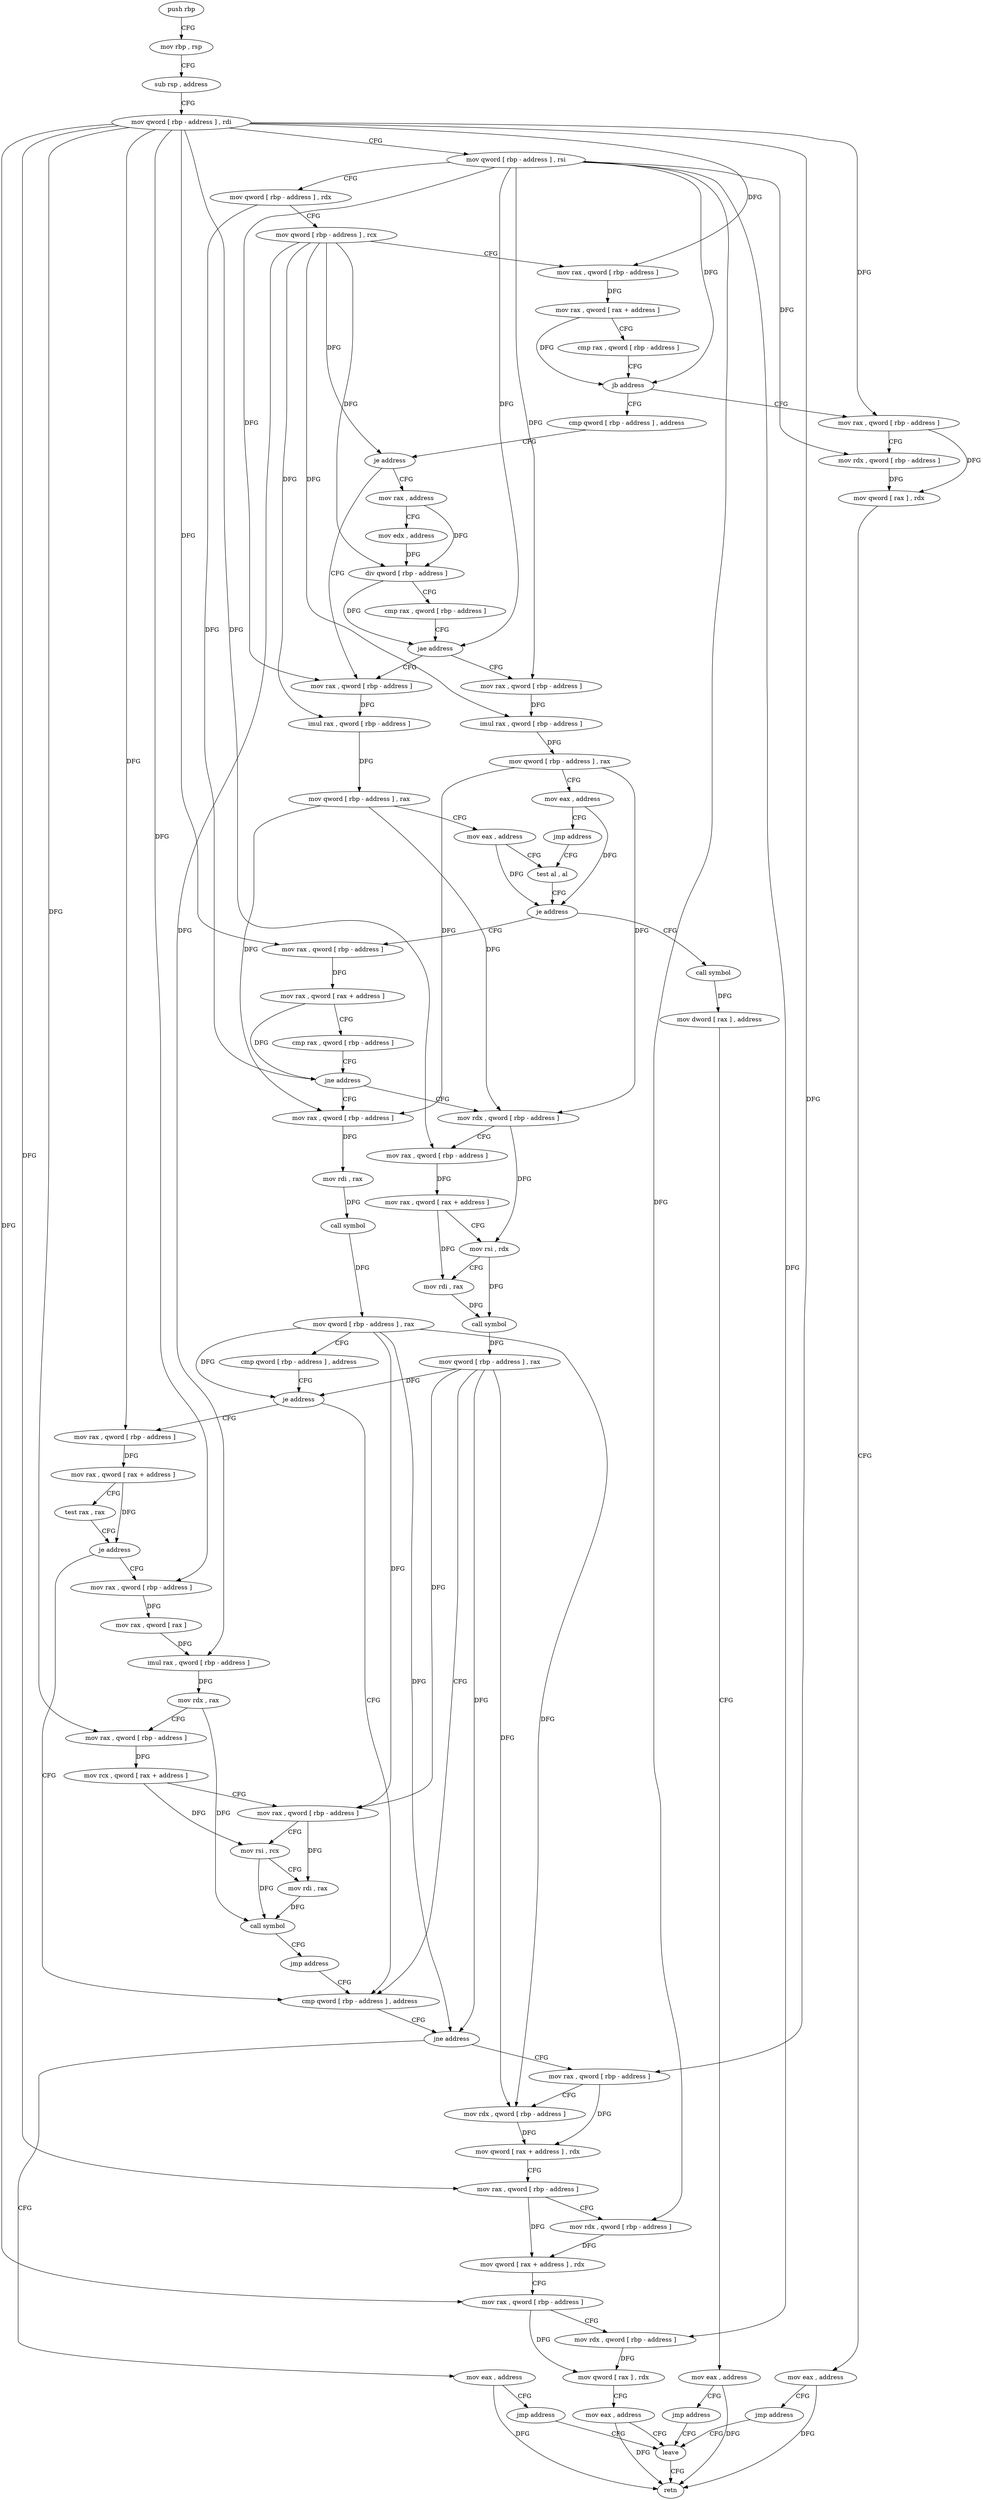 digraph "func" {
"4493936" [label = "push rbp" ]
"4493937" [label = "mov rbp , rsp" ]
"4493940" [label = "sub rsp , address" ]
"4493944" [label = "mov qword [ rbp - address ] , rdi" ]
"4493948" [label = "mov qword [ rbp - address ] , rsi" ]
"4493952" [label = "mov qword [ rbp - address ] , rdx" ]
"4493956" [label = "mov qword [ rbp - address ] , rcx" ]
"4493960" [label = "mov rax , qword [ rbp - address ]" ]
"4493964" [label = "mov rax , qword [ rax + address ]" ]
"4493968" [label = "cmp rax , qword [ rbp - address ]" ]
"4493972" [label = "jb address" ]
"4493995" [label = "cmp qword [ rbp - address ] , address" ]
"4493974" [label = "mov rax , qword [ rbp - address ]" ]
"4494000" [label = "je address" ]
"4494044" [label = "mov rax , qword [ rbp - address ]" ]
"4494002" [label = "mov rax , address" ]
"4493978" [label = "mov rdx , qword [ rbp - address ]" ]
"4493982" [label = "mov qword [ rax ] , rdx" ]
"4493985" [label = "mov eax , address" ]
"4493990" [label = "jmp address" ]
"4494258" [label = "leave" ]
"4494048" [label = "imul rax , qword [ rbp - address ]" ]
"4494053" [label = "mov qword [ rbp - address ] , rax" ]
"4494057" [label = "mov eax , address" ]
"4494062" [label = "test al , al" ]
"4494009" [label = "mov edx , address" ]
"4494014" [label = "div qword [ rbp - address ]" ]
"4494018" [label = "cmp rax , qword [ rbp - address ]" ]
"4494022" [label = "jae address" ]
"4494024" [label = "mov rax , qword [ rbp - address ]" ]
"4494259" [label = "retn" ]
"4494087" [label = "mov rax , qword [ rbp - address ]" ]
"4494091" [label = "mov rax , qword [ rax + address ]" ]
"4494095" [label = "cmp rax , qword [ rbp - address ]" ]
"4494099" [label = "jne address" ]
"4494177" [label = "mov rdx , qword [ rbp - address ]" ]
"4494101" [label = "mov rax , qword [ rbp - address ]" ]
"4494066" [label = "call symbol" ]
"4494071" [label = "mov dword [ rax ] , address" ]
"4494077" [label = "mov eax , address" ]
"4494082" [label = "jmp address" ]
"4494028" [label = "imul rax , qword [ rbp - address ]" ]
"4494033" [label = "mov qword [ rbp - address ] , rax" ]
"4494037" [label = "mov eax , address" ]
"4494042" [label = "jmp address" ]
"4494181" [label = "mov rax , qword [ rbp - address ]" ]
"4494185" [label = "mov rax , qword [ rax + address ]" ]
"4494189" [label = "mov rsi , rdx" ]
"4494192" [label = "mov rdi , rax" ]
"4494195" [label = "call symbol" ]
"4494200" [label = "mov qword [ rbp - address ] , rax" ]
"4494204" [label = "cmp qword [ rbp - address ] , address" ]
"4494105" [label = "mov rdi , rax" ]
"4494108" [label = "call symbol" ]
"4494113" [label = "mov qword [ rbp - address ] , rax" ]
"4494117" [label = "cmp qword [ rbp - address ] , address" ]
"4494122" [label = "je address" ]
"4494124" [label = "mov rax , qword [ rbp - address ]" ]
"4494064" [label = "je address" ]
"4494218" [label = "mov rax , qword [ rbp - address ]" ]
"4494222" [label = "mov rdx , qword [ rbp - address ]" ]
"4494226" [label = "mov qword [ rax + address ] , rdx" ]
"4494230" [label = "mov rax , qword [ rbp - address ]" ]
"4494234" [label = "mov rdx , qword [ rbp - address ]" ]
"4494238" [label = "mov qword [ rax + address ] , rdx" ]
"4494242" [label = "mov rax , qword [ rbp - address ]" ]
"4494246" [label = "mov rdx , qword [ rbp - address ]" ]
"4494250" [label = "mov qword [ rax ] , rdx" ]
"4494253" [label = "mov eax , address" ]
"4494211" [label = "mov eax , address" ]
"4494216" [label = "jmp address" ]
"4494209" [label = "jne address" ]
"4494128" [label = "mov rax , qword [ rax + address ]" ]
"4494132" [label = "test rax , rax" ]
"4494135" [label = "je address" ]
"4494137" [label = "mov rax , qword [ rbp - address ]" ]
"4494141" [label = "mov rax , qword [ rax ]" ]
"4494144" [label = "imul rax , qword [ rbp - address ]" ]
"4494149" [label = "mov rdx , rax" ]
"4494152" [label = "mov rax , qword [ rbp - address ]" ]
"4494156" [label = "mov rcx , qword [ rax + address ]" ]
"4494160" [label = "mov rax , qword [ rbp - address ]" ]
"4494164" [label = "mov rsi , rcx" ]
"4494167" [label = "mov rdi , rax" ]
"4494170" [label = "call symbol" ]
"4494175" [label = "jmp address" ]
"4493936" -> "4493937" [ label = "CFG" ]
"4493937" -> "4493940" [ label = "CFG" ]
"4493940" -> "4493944" [ label = "CFG" ]
"4493944" -> "4493948" [ label = "CFG" ]
"4493944" -> "4493960" [ label = "DFG" ]
"4493944" -> "4493974" [ label = "DFG" ]
"4493944" -> "4494087" [ label = "DFG" ]
"4493944" -> "4494181" [ label = "DFG" ]
"4493944" -> "4494124" [ label = "DFG" ]
"4493944" -> "4494218" [ label = "DFG" ]
"4493944" -> "4494230" [ label = "DFG" ]
"4493944" -> "4494242" [ label = "DFG" ]
"4493944" -> "4494137" [ label = "DFG" ]
"4493944" -> "4494152" [ label = "DFG" ]
"4493948" -> "4493952" [ label = "CFG" ]
"4493948" -> "4493972" [ label = "DFG" ]
"4493948" -> "4493978" [ label = "DFG" ]
"4493948" -> "4494044" [ label = "DFG" ]
"4493948" -> "4494022" [ label = "DFG" ]
"4493948" -> "4494024" [ label = "DFG" ]
"4493948" -> "4494234" [ label = "DFG" ]
"4493948" -> "4494246" [ label = "DFG" ]
"4493952" -> "4493956" [ label = "CFG" ]
"4493952" -> "4494099" [ label = "DFG" ]
"4493956" -> "4493960" [ label = "CFG" ]
"4493956" -> "4494000" [ label = "DFG" ]
"4493956" -> "4494048" [ label = "DFG" ]
"4493956" -> "4494014" [ label = "DFG" ]
"4493956" -> "4494028" [ label = "DFG" ]
"4493956" -> "4494144" [ label = "DFG" ]
"4493960" -> "4493964" [ label = "DFG" ]
"4493964" -> "4493968" [ label = "CFG" ]
"4493964" -> "4493972" [ label = "DFG" ]
"4493968" -> "4493972" [ label = "CFG" ]
"4493972" -> "4493995" [ label = "CFG" ]
"4493972" -> "4493974" [ label = "CFG" ]
"4493995" -> "4494000" [ label = "CFG" ]
"4493974" -> "4493978" [ label = "CFG" ]
"4493974" -> "4493982" [ label = "DFG" ]
"4494000" -> "4494044" [ label = "CFG" ]
"4494000" -> "4494002" [ label = "CFG" ]
"4494044" -> "4494048" [ label = "DFG" ]
"4494002" -> "4494009" [ label = "CFG" ]
"4494002" -> "4494014" [ label = "DFG" ]
"4493978" -> "4493982" [ label = "DFG" ]
"4493982" -> "4493985" [ label = "CFG" ]
"4493985" -> "4493990" [ label = "CFG" ]
"4493985" -> "4494259" [ label = "DFG" ]
"4493990" -> "4494258" [ label = "CFG" ]
"4494258" -> "4494259" [ label = "CFG" ]
"4494048" -> "4494053" [ label = "DFG" ]
"4494053" -> "4494057" [ label = "CFG" ]
"4494053" -> "4494177" [ label = "DFG" ]
"4494053" -> "4494101" [ label = "DFG" ]
"4494057" -> "4494062" [ label = "CFG" ]
"4494057" -> "4494064" [ label = "DFG" ]
"4494062" -> "4494064" [ label = "CFG" ]
"4494009" -> "4494014" [ label = "DFG" ]
"4494014" -> "4494018" [ label = "CFG" ]
"4494014" -> "4494022" [ label = "DFG" ]
"4494018" -> "4494022" [ label = "CFG" ]
"4494022" -> "4494044" [ label = "CFG" ]
"4494022" -> "4494024" [ label = "CFG" ]
"4494024" -> "4494028" [ label = "DFG" ]
"4494087" -> "4494091" [ label = "DFG" ]
"4494091" -> "4494095" [ label = "CFG" ]
"4494091" -> "4494099" [ label = "DFG" ]
"4494095" -> "4494099" [ label = "CFG" ]
"4494099" -> "4494177" [ label = "CFG" ]
"4494099" -> "4494101" [ label = "CFG" ]
"4494177" -> "4494181" [ label = "CFG" ]
"4494177" -> "4494189" [ label = "DFG" ]
"4494101" -> "4494105" [ label = "DFG" ]
"4494066" -> "4494071" [ label = "DFG" ]
"4494071" -> "4494077" [ label = "CFG" ]
"4494077" -> "4494082" [ label = "CFG" ]
"4494077" -> "4494259" [ label = "DFG" ]
"4494082" -> "4494258" [ label = "CFG" ]
"4494028" -> "4494033" [ label = "DFG" ]
"4494033" -> "4494037" [ label = "CFG" ]
"4494033" -> "4494177" [ label = "DFG" ]
"4494033" -> "4494101" [ label = "DFG" ]
"4494037" -> "4494042" [ label = "CFG" ]
"4494037" -> "4494064" [ label = "DFG" ]
"4494042" -> "4494062" [ label = "CFG" ]
"4494181" -> "4494185" [ label = "DFG" ]
"4494185" -> "4494189" [ label = "CFG" ]
"4494185" -> "4494192" [ label = "DFG" ]
"4494189" -> "4494192" [ label = "CFG" ]
"4494189" -> "4494195" [ label = "DFG" ]
"4494192" -> "4494195" [ label = "DFG" ]
"4494195" -> "4494200" [ label = "DFG" ]
"4494200" -> "4494204" [ label = "CFG" ]
"4494200" -> "4494122" [ label = "DFG" ]
"4494200" -> "4494209" [ label = "DFG" ]
"4494200" -> "4494222" [ label = "DFG" ]
"4494200" -> "4494160" [ label = "DFG" ]
"4494204" -> "4494209" [ label = "CFG" ]
"4494105" -> "4494108" [ label = "DFG" ]
"4494108" -> "4494113" [ label = "DFG" ]
"4494113" -> "4494117" [ label = "CFG" ]
"4494113" -> "4494122" [ label = "DFG" ]
"4494113" -> "4494209" [ label = "DFG" ]
"4494113" -> "4494222" [ label = "DFG" ]
"4494113" -> "4494160" [ label = "DFG" ]
"4494117" -> "4494122" [ label = "CFG" ]
"4494122" -> "4494204" [ label = "CFG" ]
"4494122" -> "4494124" [ label = "CFG" ]
"4494124" -> "4494128" [ label = "DFG" ]
"4494064" -> "4494087" [ label = "CFG" ]
"4494064" -> "4494066" [ label = "CFG" ]
"4494218" -> "4494222" [ label = "CFG" ]
"4494218" -> "4494226" [ label = "DFG" ]
"4494222" -> "4494226" [ label = "DFG" ]
"4494226" -> "4494230" [ label = "CFG" ]
"4494230" -> "4494234" [ label = "CFG" ]
"4494230" -> "4494238" [ label = "DFG" ]
"4494234" -> "4494238" [ label = "DFG" ]
"4494238" -> "4494242" [ label = "CFG" ]
"4494242" -> "4494246" [ label = "CFG" ]
"4494242" -> "4494250" [ label = "DFG" ]
"4494246" -> "4494250" [ label = "DFG" ]
"4494250" -> "4494253" [ label = "CFG" ]
"4494253" -> "4494258" [ label = "CFG" ]
"4494253" -> "4494259" [ label = "DFG" ]
"4494211" -> "4494216" [ label = "CFG" ]
"4494211" -> "4494259" [ label = "DFG" ]
"4494216" -> "4494258" [ label = "CFG" ]
"4494209" -> "4494218" [ label = "CFG" ]
"4494209" -> "4494211" [ label = "CFG" ]
"4494128" -> "4494132" [ label = "CFG" ]
"4494128" -> "4494135" [ label = "DFG" ]
"4494132" -> "4494135" [ label = "CFG" ]
"4494135" -> "4494204" [ label = "CFG" ]
"4494135" -> "4494137" [ label = "CFG" ]
"4494137" -> "4494141" [ label = "DFG" ]
"4494141" -> "4494144" [ label = "DFG" ]
"4494144" -> "4494149" [ label = "DFG" ]
"4494149" -> "4494152" [ label = "CFG" ]
"4494149" -> "4494170" [ label = "DFG" ]
"4494152" -> "4494156" [ label = "DFG" ]
"4494156" -> "4494160" [ label = "CFG" ]
"4494156" -> "4494164" [ label = "DFG" ]
"4494160" -> "4494164" [ label = "CFG" ]
"4494160" -> "4494167" [ label = "DFG" ]
"4494164" -> "4494167" [ label = "CFG" ]
"4494164" -> "4494170" [ label = "DFG" ]
"4494167" -> "4494170" [ label = "DFG" ]
"4494170" -> "4494175" [ label = "CFG" ]
"4494175" -> "4494204" [ label = "CFG" ]
}
